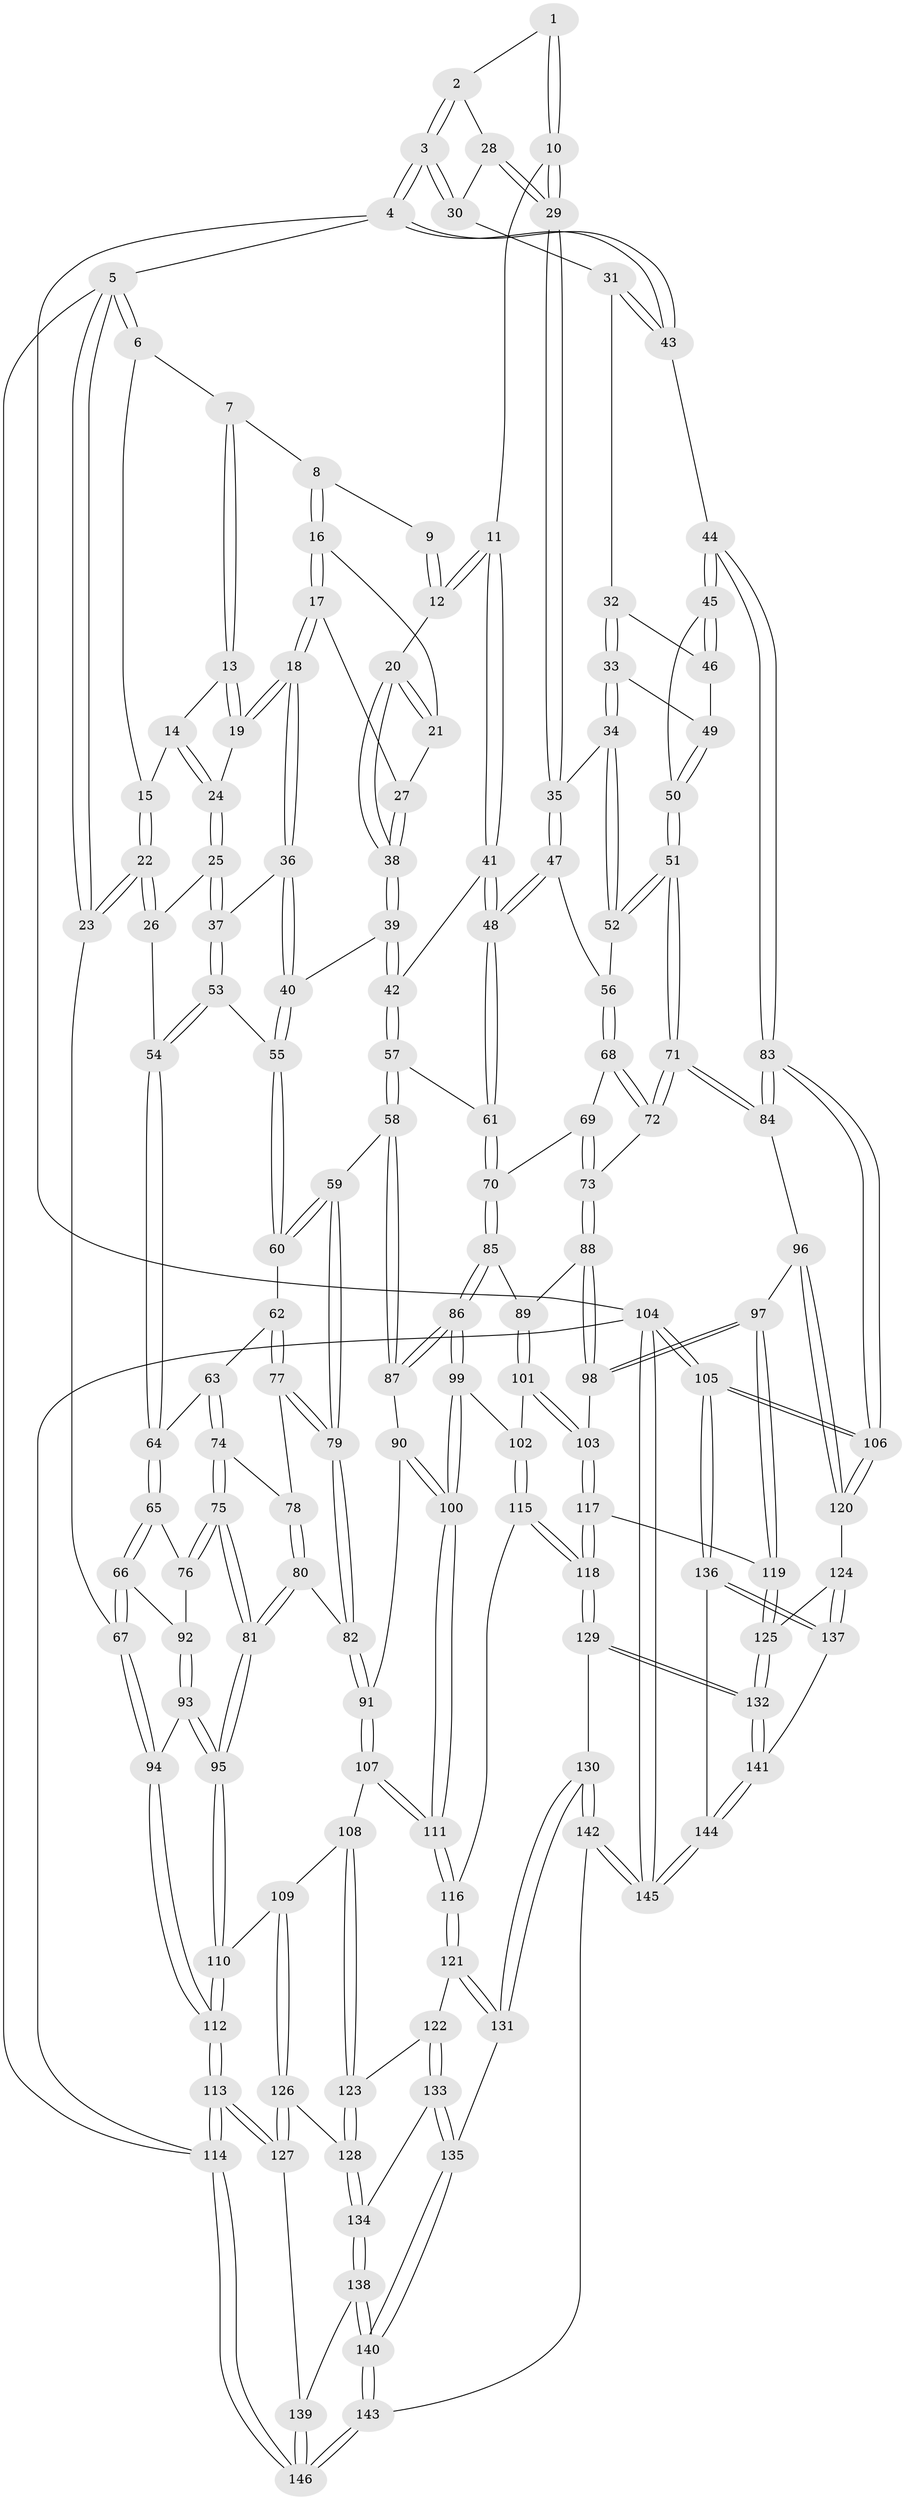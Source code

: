 // Generated by graph-tools (version 1.1) at 2025/38/03/09/25 02:38:39]
// undirected, 146 vertices, 362 edges
graph export_dot {
graph [start="1"]
  node [color=gray90,style=filled];
  1 [pos="+0.6399876733977622+0"];
  2 [pos="+1+0"];
  3 [pos="+1+0"];
  4 [pos="+1+0"];
  5 [pos="+0+0"];
  6 [pos="+0.009857214149963992+0"];
  7 [pos="+0.3122748731204751+0"];
  8 [pos="+0.31681089117188677+0"];
  9 [pos="+0.3475503035183462+0"];
  10 [pos="+0.6647893818888378+0.06698117788748545"];
  11 [pos="+0.5801801064346542+0.13138896777229436"];
  12 [pos="+0.4888333432506402+0.11999224768286665"];
  13 [pos="+0.24035041776635524+0"];
  14 [pos="+0.09008194169892692+0.0632301491058232"];
  15 [pos="+0.08422309465616018+0.06211807540696314"];
  16 [pos="+0.35336769237308924+0"];
  17 [pos="+0.3259141060580339+0.12631427189484798"];
  18 [pos="+0.25721575204212754+0.14710181988145624"];
  19 [pos="+0.223483576189047+0.09339285989009279"];
  20 [pos="+0.4873737194849284+0.12059384957314934"];
  21 [pos="+0.3990231640797397+0.10221162175950631"];
  22 [pos="+0+0.14815658045602564"];
  23 [pos="+0+0.14430941176763362"];
  24 [pos="+0.14148356885678584+0.12660038709047364"];
  25 [pos="+0.11704706728916077+0.17297231844511837"];
  26 [pos="+0+0.18570307508380796"];
  27 [pos="+0.3671711971563087+0.1418730803967764"];
  28 [pos="+0.819668857495058+0.09418353781739204"];
  29 [pos="+0.7319780839630697+0.12127598038230451"];
  30 [pos="+0.8813617899930067+0.10704318232406593"];
  31 [pos="+0.9327020657842606+0.15995278908216645"];
  32 [pos="+0.931450399503836+0.16562651186310373"];
  33 [pos="+0.8405655289417076+0.21599008136450373"];
  34 [pos="+0.7747994516634022+0.22650201662677727"];
  35 [pos="+0.765842315411426+0.22048004678237998"];
  36 [pos="+0.2572306781977064+0.15180568728083396"];
  37 [pos="+0.17243577193895468+0.24299362277020828"];
  38 [pos="+0.3950662707179752+0.23074294817165297"];
  39 [pos="+0.3862807060076555+0.27051428708768666"];
  40 [pos="+0.34391428255569406+0.2746602975719915"];
  41 [pos="+0.5765662082247455+0.14922653856422763"];
  42 [pos="+0.3999463504831599+0.279985505612771"];
  43 [pos="+1+0"];
  44 [pos="+1+0.34493058386079367"];
  45 [pos="+1+0.34031606773515966"];
  46 [pos="+0.9501996700155843+0.20873144921573522"];
  47 [pos="+0.6564605598185492+0.32447114019558826"];
  48 [pos="+0.5676335025734381+0.3601166021295025"];
  49 [pos="+0.8880475353033831+0.2394816730958119"];
  50 [pos="+0.9997343147409438+0.34987152164171137"];
  51 [pos="+0.9173694784261364+0.38524144318992604"];
  52 [pos="+0.8167986940072605+0.30246451897449894"];
  53 [pos="+0.17254695915569523+0.2449115627466433"];
  54 [pos="+0.12326476724224869+0.3154383079906842"];
  55 [pos="+0.3007509064773231+0.30410657841031835"];
  56 [pos="+0.7495960509651195+0.3801442576785657"];
  57 [pos="+0.4865274618155842+0.3621376571492439"];
  58 [pos="+0.4282306024684955+0.4331463473183742"];
  59 [pos="+0.3936882262274167+0.4390456684964389"];
  60 [pos="+0.2779650483876801+0.35185694296766884"];
  61 [pos="+0.5643793707602176+0.36419042156902764"];
  62 [pos="+0.26180747551144234+0.37093384910439714"];
  63 [pos="+0.13530902314400775+0.35073524513325544"];
  64 [pos="+0.11895308761820662+0.3434719144730794"];
  65 [pos="+0.08047021593233446+0.37378629408305747"];
  66 [pos="+0+0.402486171103689"];
  67 [pos="+0+0.3717519401077069"];
  68 [pos="+0.7529860653023631+0.39361379232307825"];
  69 [pos="+0.7087572644414749+0.41580910214827427"];
  70 [pos="+0.5694619574181032+0.37530135994713243"];
  71 [pos="+0.8659756305845844+0.47095546134600946"];
  72 [pos="+0.806231293302054+0.4666955662191183"];
  73 [pos="+0.7376981756600997+0.4945973218310261"];
  74 [pos="+0.17990771936942507+0.43037979561440975"];
  75 [pos="+0.15039093813888077+0.4870977204479352"];
  76 [pos="+0.14306768690498262+0.48008046768718915"];
  77 [pos="+0.26105740807721894+0.3871417782886483"];
  78 [pos="+0.23554227819634252+0.426351847433127"];
  79 [pos="+0.32558613956088067+0.47347691738002606"];
  80 [pos="+0.2212483968087648+0.5383745679538844"];
  81 [pos="+0.1792774359305967+0.5527583928268242"];
  82 [pos="+0.29380084202759604+0.5447237350638606"];
  83 [pos="+1+0.5988756119107512"];
  84 [pos="+0.8896600063708419+0.5523708755926233"];
  85 [pos="+0.5906188407620284+0.44442956250878163"];
  86 [pos="+0.47168483072200335+0.5602944209117545"];
  87 [pos="+0.43376356064421595+0.5085137656080216"];
  88 [pos="+0.7057920313213896+0.5150627227045321"];
  89 [pos="+0.6203342297546529+0.4903536598063682"];
  90 [pos="+0.367319125249458+0.5463305910105773"];
  91 [pos="+0.29528269943015506+0.5462140543651316"];
  92 [pos="+0.03641631378298999+0.48091114059376744"];
  93 [pos="+0.07200320603269501+0.5614553558154817"];
  94 [pos="+0+0.4655125207058549"];
  95 [pos="+0.11596737563266787+0.6315628899551831"];
  96 [pos="+0.8486733252067766+0.646253865715783"];
  97 [pos="+0.8089548419872079+0.6648322069812675"];
  98 [pos="+0.7298406108378154+0.6155200615588948"];
  99 [pos="+0.4782181527450272+0.6020497748144245"];
  100 [pos="+0.43557182737049444+0.6313214575677231"];
  101 [pos="+0.5866049214386979+0.5923330109303255"];
  102 [pos="+0.5037268995961032+0.6100612691164277"];
  103 [pos="+0.6325194709020125+0.6495422028898297"];
  104 [pos="+1+1"];
  105 [pos="+1+0.8721417247207685"];
  106 [pos="+1+0.7470610901055874"];
  107 [pos="+0.3354502894935363+0.6723862480472753"];
  108 [pos="+0.292332032317523+0.6942811452551834"];
  109 [pos="+0.13963360344703582+0.666998192507001"];
  110 [pos="+0.11407624611535373+0.6380558995469147"];
  111 [pos="+0.3890105965955871+0.6865327858786252"];
  112 [pos="+0+0.7870596270084205"];
  113 [pos="+0+0.8269265962520802"];
  114 [pos="+0+1"];
  115 [pos="+0.549757068181901+0.7428020746601319"];
  116 [pos="+0.4034385708250224+0.7156461790317586"];
  117 [pos="+0.6160756487238335+0.7340578929301619"];
  118 [pos="+0.5806750501663772+0.766265884724589"];
  119 [pos="+0.774253214587557+0.749522493146524"];
  120 [pos="+0.9345026033352477+0.7078061596134279"];
  121 [pos="+0.40036933853708073+0.7619632973808348"];
  122 [pos="+0.32018202612421715+0.8135375840450026"];
  123 [pos="+0.2712234617422052+0.7971566345442659"];
  124 [pos="+0.8972779301233018+0.8128514629583705"];
  125 [pos="+0.7969394469175817+0.8694908720128319"];
  126 [pos="+0.16296408288460873+0.7863326198142628"];
  127 [pos="+0.11532089372154358+0.8467845679732589"];
  128 [pos="+0.24158238651286568+0.8144954365329913"];
  129 [pos="+0.5750411834548116+0.8241106376552676"];
  130 [pos="+0.5303496051552072+0.8859494000767322"];
  131 [pos="+0.4578943764715239+0.8801351145134986"];
  132 [pos="+0.7926513493729899+0.8862521638798933"];
  133 [pos="+0.3375526141026049+0.8572511061806296"];
  134 [pos="+0.24625172450827373+0.8960768828108364"];
  135 [pos="+0.39887521566167594+0.913781431886041"];
  136 [pos="+1+0.873516443800128"];
  137 [pos="+1+0.8696232939449421"];
  138 [pos="+0.24275018109346327+0.9115755650927819"];
  139 [pos="+0.15924146122374727+0.9416420603099626"];
  140 [pos="+0.34576505800449053+0.9931592596063153"];
  141 [pos="+0.7967376023896214+0.9107325324496898"];
  142 [pos="+0.659914513298591+1"];
  143 [pos="+0.3426882601674831+1"];
  144 [pos="+0.7900527187099965+0.9909549584396877"];
  145 [pos="+0.7412802502273022+1"];
  146 [pos="+0+1"];
  1 -- 2;
  1 -- 10;
  1 -- 10;
  2 -- 3;
  2 -- 3;
  2 -- 28;
  3 -- 4;
  3 -- 4;
  3 -- 30;
  3 -- 30;
  4 -- 5;
  4 -- 43;
  4 -- 43;
  4 -- 104;
  5 -- 6;
  5 -- 6;
  5 -- 23;
  5 -- 23;
  5 -- 114;
  6 -- 7;
  6 -- 15;
  7 -- 8;
  7 -- 13;
  7 -- 13;
  8 -- 9;
  8 -- 16;
  8 -- 16;
  9 -- 12;
  9 -- 12;
  10 -- 11;
  10 -- 29;
  10 -- 29;
  11 -- 12;
  11 -- 12;
  11 -- 41;
  11 -- 41;
  12 -- 20;
  13 -- 14;
  13 -- 19;
  13 -- 19;
  14 -- 15;
  14 -- 24;
  14 -- 24;
  15 -- 22;
  15 -- 22;
  16 -- 17;
  16 -- 17;
  16 -- 21;
  17 -- 18;
  17 -- 18;
  17 -- 27;
  18 -- 19;
  18 -- 19;
  18 -- 36;
  18 -- 36;
  19 -- 24;
  20 -- 21;
  20 -- 21;
  20 -- 38;
  20 -- 38;
  21 -- 27;
  22 -- 23;
  22 -- 23;
  22 -- 26;
  22 -- 26;
  23 -- 67;
  24 -- 25;
  24 -- 25;
  25 -- 26;
  25 -- 37;
  25 -- 37;
  26 -- 54;
  27 -- 38;
  27 -- 38;
  28 -- 29;
  28 -- 29;
  28 -- 30;
  29 -- 35;
  29 -- 35;
  30 -- 31;
  31 -- 32;
  31 -- 43;
  31 -- 43;
  32 -- 33;
  32 -- 33;
  32 -- 46;
  33 -- 34;
  33 -- 34;
  33 -- 49;
  34 -- 35;
  34 -- 52;
  34 -- 52;
  35 -- 47;
  35 -- 47;
  36 -- 37;
  36 -- 40;
  36 -- 40;
  37 -- 53;
  37 -- 53;
  38 -- 39;
  38 -- 39;
  39 -- 40;
  39 -- 42;
  39 -- 42;
  40 -- 55;
  40 -- 55;
  41 -- 42;
  41 -- 48;
  41 -- 48;
  42 -- 57;
  42 -- 57;
  43 -- 44;
  44 -- 45;
  44 -- 45;
  44 -- 83;
  44 -- 83;
  45 -- 46;
  45 -- 46;
  45 -- 50;
  46 -- 49;
  47 -- 48;
  47 -- 48;
  47 -- 56;
  48 -- 61;
  48 -- 61;
  49 -- 50;
  49 -- 50;
  50 -- 51;
  50 -- 51;
  51 -- 52;
  51 -- 52;
  51 -- 71;
  51 -- 71;
  52 -- 56;
  53 -- 54;
  53 -- 54;
  53 -- 55;
  54 -- 64;
  54 -- 64;
  55 -- 60;
  55 -- 60;
  56 -- 68;
  56 -- 68;
  57 -- 58;
  57 -- 58;
  57 -- 61;
  58 -- 59;
  58 -- 87;
  58 -- 87;
  59 -- 60;
  59 -- 60;
  59 -- 79;
  59 -- 79;
  60 -- 62;
  61 -- 70;
  61 -- 70;
  62 -- 63;
  62 -- 77;
  62 -- 77;
  63 -- 64;
  63 -- 74;
  63 -- 74;
  64 -- 65;
  64 -- 65;
  65 -- 66;
  65 -- 66;
  65 -- 76;
  66 -- 67;
  66 -- 67;
  66 -- 92;
  67 -- 94;
  67 -- 94;
  68 -- 69;
  68 -- 72;
  68 -- 72;
  69 -- 70;
  69 -- 73;
  69 -- 73;
  70 -- 85;
  70 -- 85;
  71 -- 72;
  71 -- 72;
  71 -- 84;
  71 -- 84;
  72 -- 73;
  73 -- 88;
  73 -- 88;
  74 -- 75;
  74 -- 75;
  74 -- 78;
  75 -- 76;
  75 -- 76;
  75 -- 81;
  75 -- 81;
  76 -- 92;
  77 -- 78;
  77 -- 79;
  77 -- 79;
  78 -- 80;
  78 -- 80;
  79 -- 82;
  79 -- 82;
  80 -- 81;
  80 -- 81;
  80 -- 82;
  81 -- 95;
  81 -- 95;
  82 -- 91;
  82 -- 91;
  83 -- 84;
  83 -- 84;
  83 -- 106;
  83 -- 106;
  84 -- 96;
  85 -- 86;
  85 -- 86;
  85 -- 89;
  86 -- 87;
  86 -- 87;
  86 -- 99;
  86 -- 99;
  87 -- 90;
  88 -- 89;
  88 -- 98;
  88 -- 98;
  89 -- 101;
  89 -- 101;
  90 -- 91;
  90 -- 100;
  90 -- 100;
  91 -- 107;
  91 -- 107;
  92 -- 93;
  92 -- 93;
  93 -- 94;
  93 -- 95;
  93 -- 95;
  94 -- 112;
  94 -- 112;
  95 -- 110;
  95 -- 110;
  96 -- 97;
  96 -- 120;
  96 -- 120;
  97 -- 98;
  97 -- 98;
  97 -- 119;
  97 -- 119;
  98 -- 103;
  99 -- 100;
  99 -- 100;
  99 -- 102;
  100 -- 111;
  100 -- 111;
  101 -- 102;
  101 -- 103;
  101 -- 103;
  102 -- 115;
  102 -- 115;
  103 -- 117;
  103 -- 117;
  104 -- 105;
  104 -- 105;
  104 -- 145;
  104 -- 145;
  104 -- 114;
  105 -- 106;
  105 -- 106;
  105 -- 136;
  105 -- 136;
  106 -- 120;
  106 -- 120;
  107 -- 108;
  107 -- 111;
  107 -- 111;
  108 -- 109;
  108 -- 123;
  108 -- 123;
  109 -- 110;
  109 -- 126;
  109 -- 126;
  110 -- 112;
  110 -- 112;
  111 -- 116;
  111 -- 116;
  112 -- 113;
  112 -- 113;
  113 -- 114;
  113 -- 114;
  113 -- 127;
  113 -- 127;
  114 -- 146;
  114 -- 146;
  115 -- 116;
  115 -- 118;
  115 -- 118;
  116 -- 121;
  116 -- 121;
  117 -- 118;
  117 -- 118;
  117 -- 119;
  118 -- 129;
  118 -- 129;
  119 -- 125;
  119 -- 125;
  120 -- 124;
  121 -- 122;
  121 -- 131;
  121 -- 131;
  122 -- 123;
  122 -- 133;
  122 -- 133;
  123 -- 128;
  123 -- 128;
  124 -- 125;
  124 -- 137;
  124 -- 137;
  125 -- 132;
  125 -- 132;
  126 -- 127;
  126 -- 127;
  126 -- 128;
  127 -- 139;
  128 -- 134;
  128 -- 134;
  129 -- 130;
  129 -- 132;
  129 -- 132;
  130 -- 131;
  130 -- 131;
  130 -- 142;
  130 -- 142;
  131 -- 135;
  132 -- 141;
  132 -- 141;
  133 -- 134;
  133 -- 135;
  133 -- 135;
  134 -- 138;
  134 -- 138;
  135 -- 140;
  135 -- 140;
  136 -- 137;
  136 -- 137;
  136 -- 144;
  137 -- 141;
  138 -- 139;
  138 -- 140;
  138 -- 140;
  139 -- 146;
  139 -- 146;
  140 -- 143;
  140 -- 143;
  141 -- 144;
  141 -- 144;
  142 -- 143;
  142 -- 145;
  142 -- 145;
  143 -- 146;
  143 -- 146;
  144 -- 145;
  144 -- 145;
}

